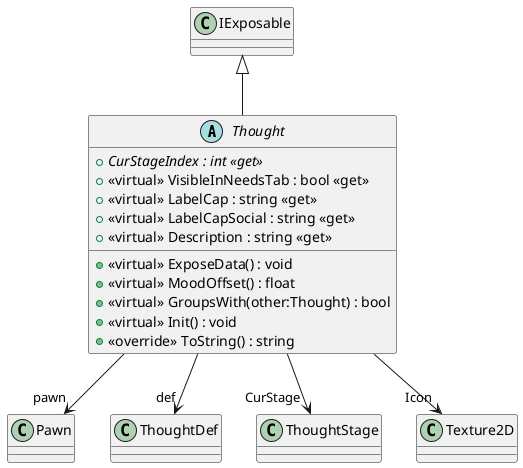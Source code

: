 @startuml
abstract class Thought {
    + {abstract} CurStageIndex : int <<get>>
    + <<virtual>> VisibleInNeedsTab : bool <<get>>
    + <<virtual>> LabelCap : string <<get>>
    + <<virtual>> LabelCapSocial : string <<get>>
    + <<virtual>> Description : string <<get>>
    + <<virtual>> ExposeData() : void
    + <<virtual>> MoodOffset() : float
    + <<virtual>> GroupsWith(other:Thought) : bool
    + <<virtual>> Init() : void
    + <<override>> ToString() : string
}
IExposable <|-- Thought
Thought --> "pawn" Pawn
Thought --> "def" ThoughtDef
Thought --> "CurStage" ThoughtStage
Thought --> "Icon" Texture2D
@enduml
